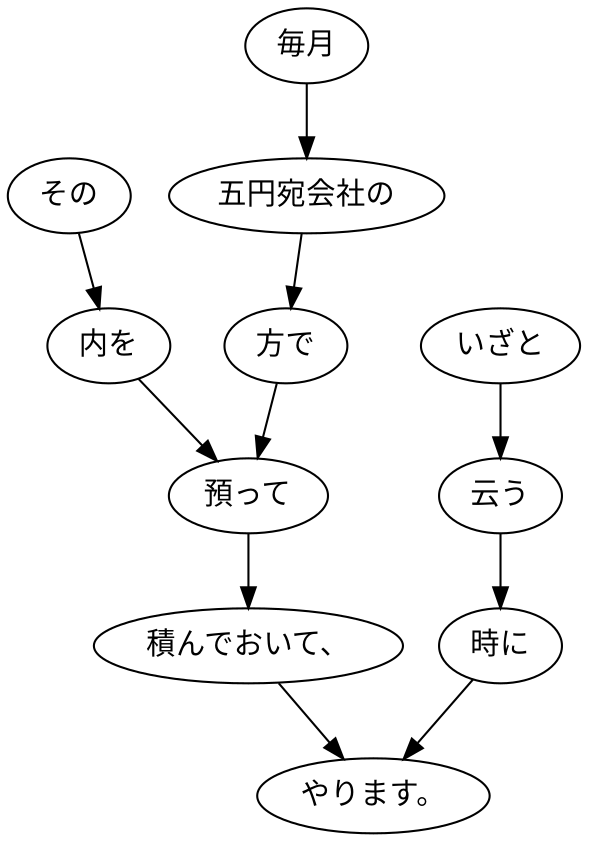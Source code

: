 digraph graph3123 {
	node0 [label="その"];
	node1 [label="内を"];
	node2 [label="毎月"];
	node3 [label="五円宛会社の"];
	node4 [label="方で"];
	node5 [label="預って"];
	node6 [label="積んでおいて、"];
	node7 [label="いざと"];
	node8 [label="云う"];
	node9 [label="時に"];
	node10 [label="やります。"];
	node0 -> node1;
	node1 -> node5;
	node2 -> node3;
	node3 -> node4;
	node4 -> node5;
	node5 -> node6;
	node6 -> node10;
	node7 -> node8;
	node8 -> node9;
	node9 -> node10;
}
